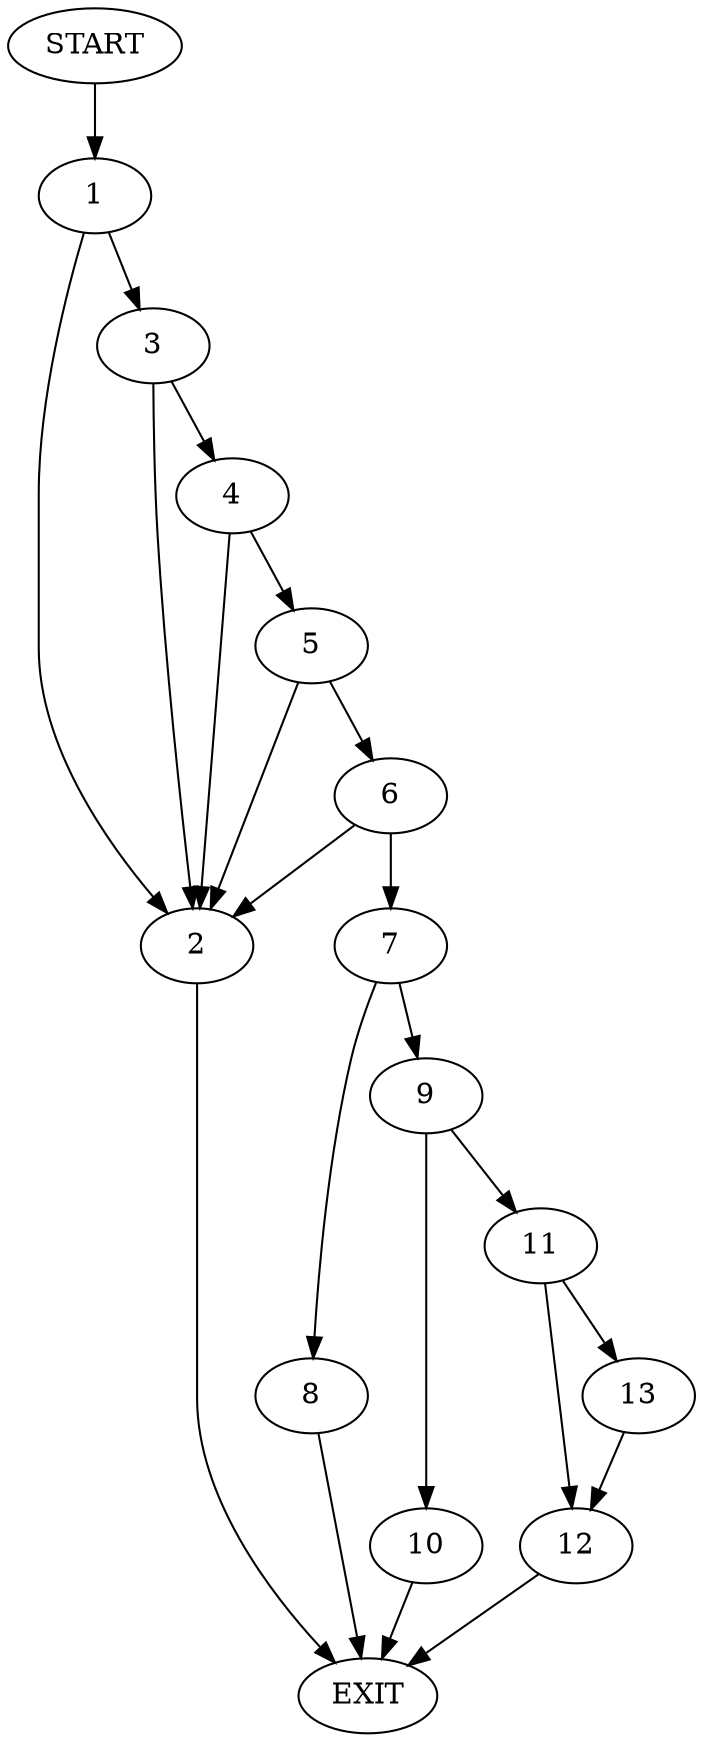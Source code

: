 digraph {
0 [label="START"]
14 [label="EXIT"]
0 -> 1
1 -> 2
1 -> 3
2 -> 14
3 -> 2
3 -> 4
4 -> 2
4 -> 5
5 -> 2
5 -> 6
6 -> 7
6 -> 2
7 -> 8
7 -> 9
9 -> 10
9 -> 11
8 -> 14
10 -> 14
11 -> 12
11 -> 13
13 -> 12
12 -> 14
}
